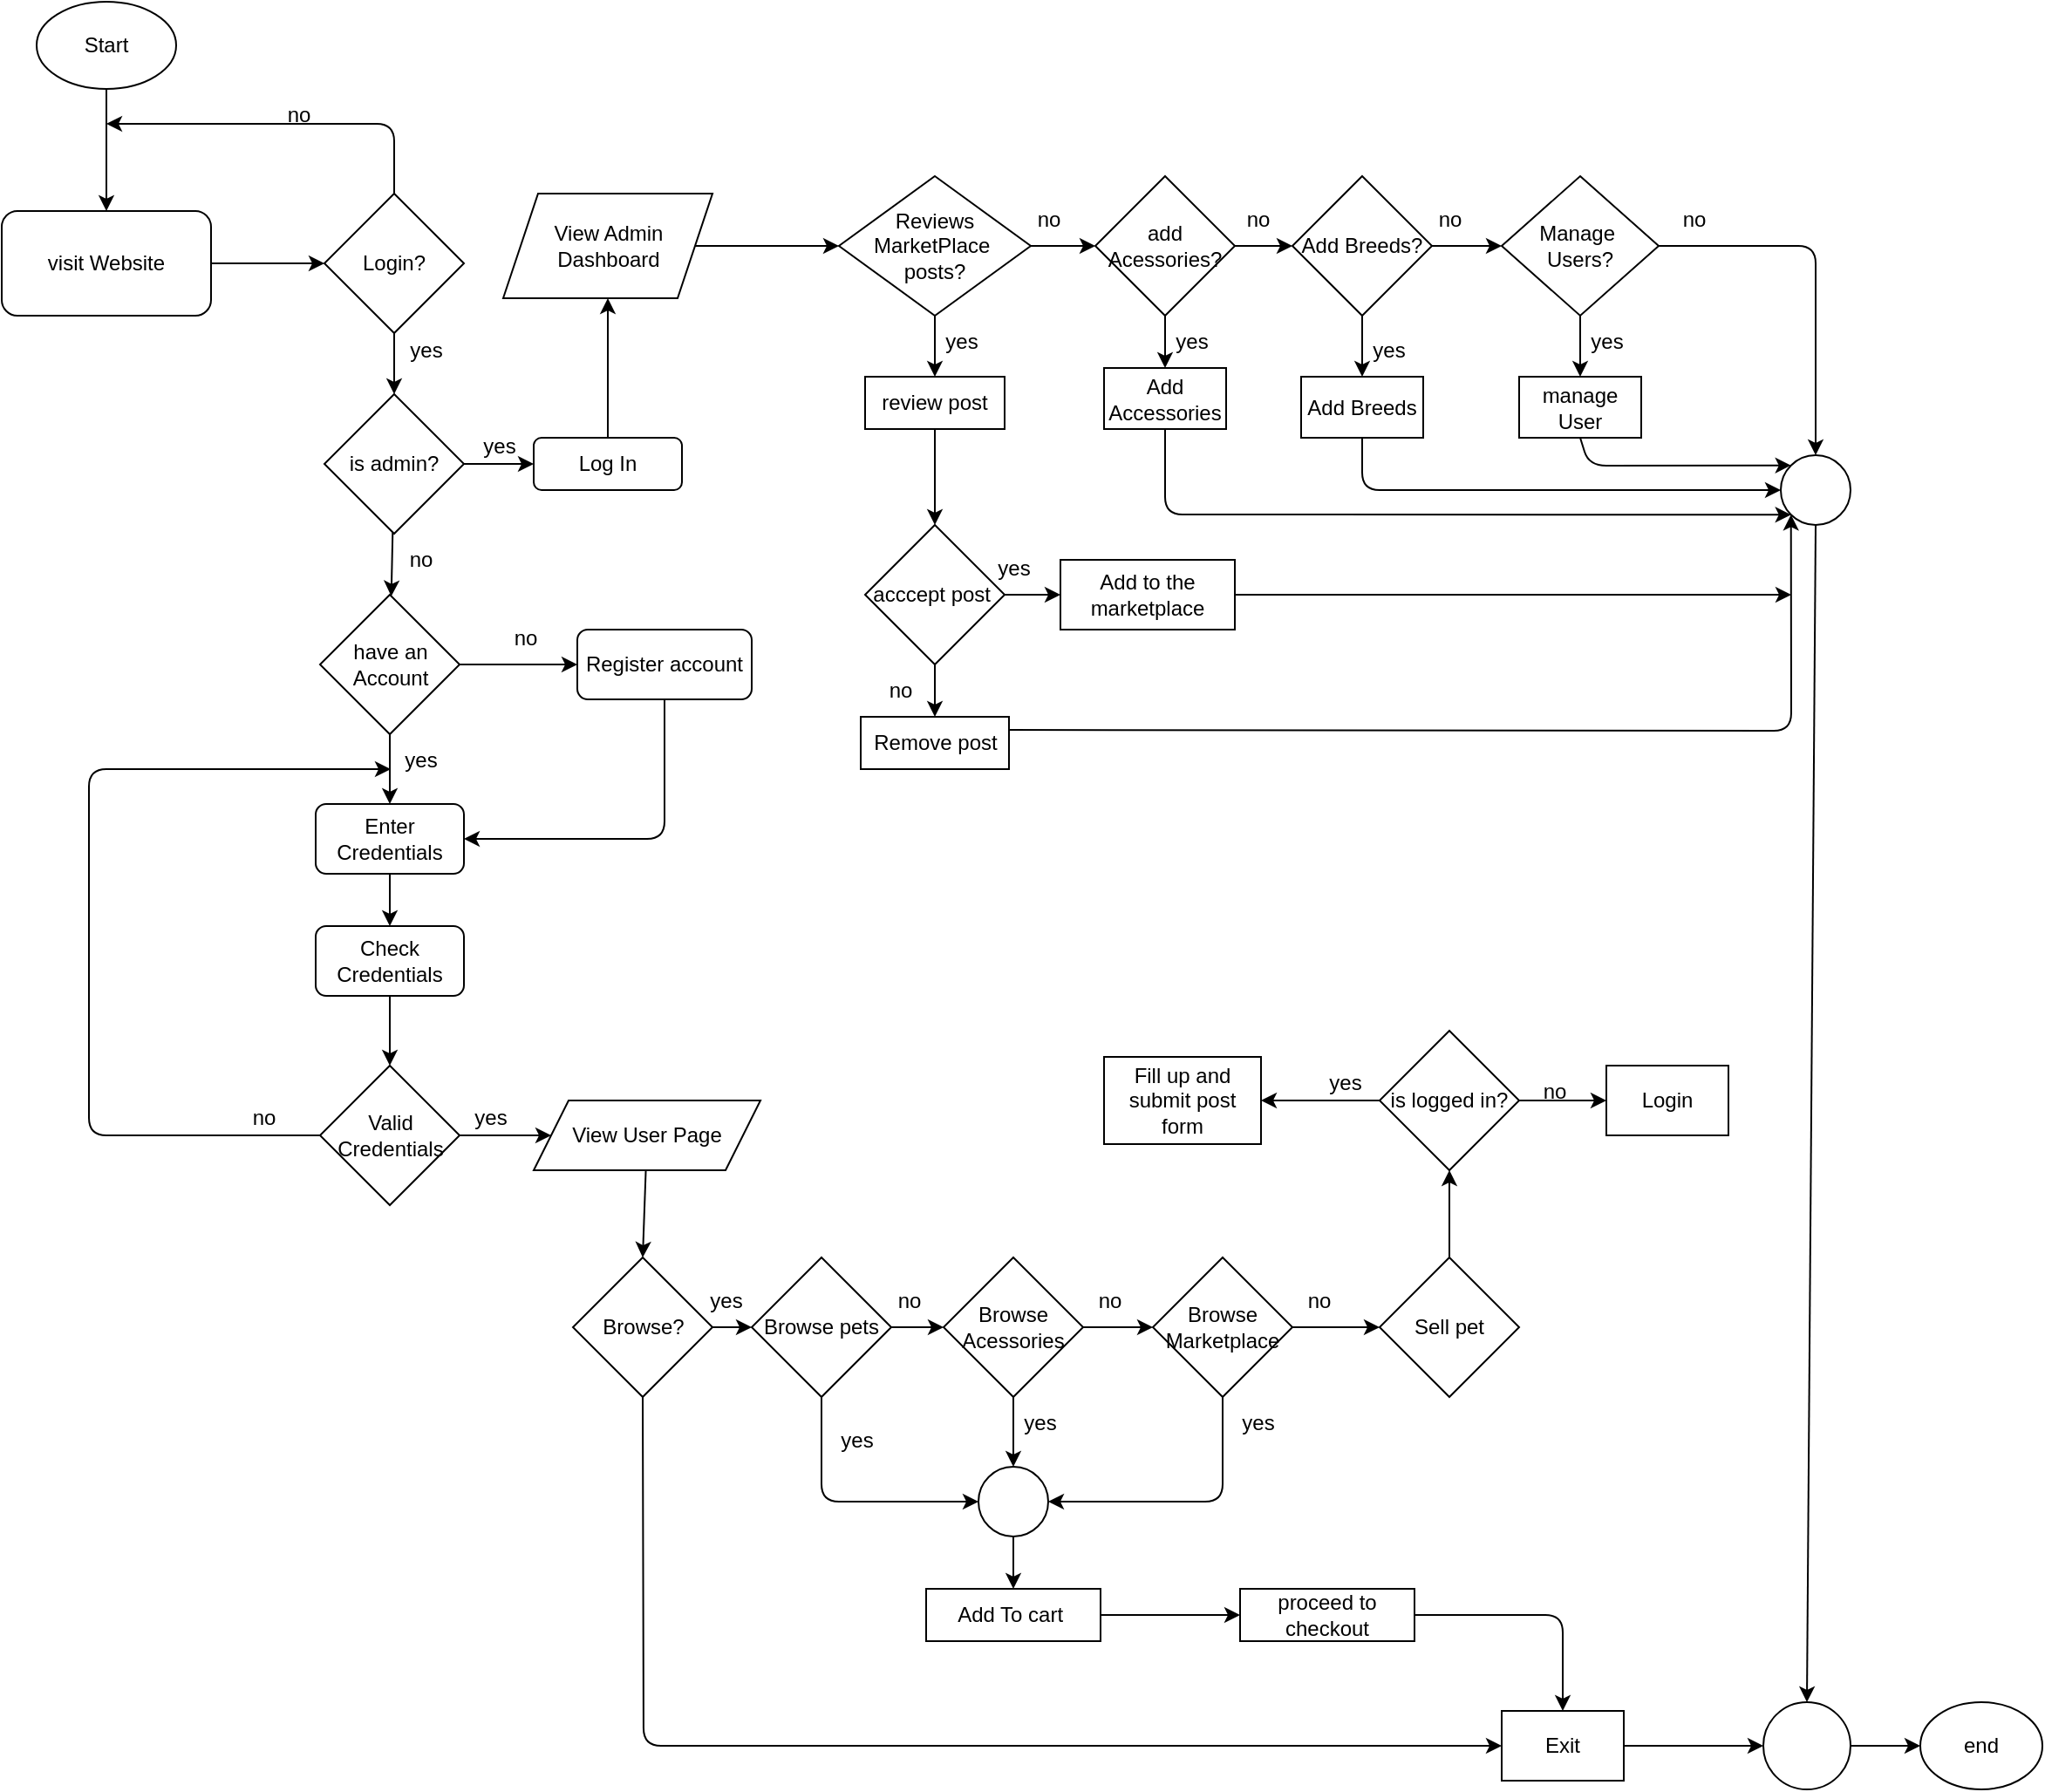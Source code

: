 <mxfile>
    <diagram id="kEAk5E4sueSNhkrZwSpj" name="Page-1">
        <mxGraphModel dx="1428" dy="662" grid="0" gridSize="10" guides="1" tooltips="1" connect="1" arrows="1" fold="1" page="1" pageScale="1" pageWidth="1654" pageHeight="1169" math="0" shadow="0">
            <root>
                <mxCell id="0"/>
                <mxCell id="1" parent="0"/>
                <mxCell id="5" style="edgeStyle=none;html=1;exitX=0.5;exitY=1;exitDx=0;exitDy=0;entryX=0.5;entryY=0;entryDx=0;entryDy=0;" parent="1" source="2" target="4" edge="1">
                    <mxGeometry relative="1" as="geometry"/>
                </mxCell>
                <mxCell id="2" value="Start" style="ellipse;whiteSpace=wrap;html=1;" parent="1" vertex="1">
                    <mxGeometry x="180" y="120" width="80" height="50" as="geometry"/>
                </mxCell>
                <mxCell id="6" style="edgeStyle=none;html=1;exitX=1;exitY=0.5;exitDx=0;exitDy=0;entryX=1;entryY=0.5;entryDx=0;entryDy=0;" parent="1" source="4" target="4" edge="1">
                    <mxGeometry relative="1" as="geometry">
                        <mxPoint x="400" y="270" as="targetPoint"/>
                    </mxGeometry>
                </mxCell>
                <mxCell id="8" style="edgeStyle=none;html=1;exitX=1;exitY=0.5;exitDx=0;exitDy=0;entryX=0;entryY=0.5;entryDx=0;entryDy=0;" parent="1" source="4" target="7" edge="1">
                    <mxGeometry relative="1" as="geometry"/>
                </mxCell>
                <mxCell id="4" value="visit Website" style="rounded=1;whiteSpace=wrap;html=1;" parent="1" vertex="1">
                    <mxGeometry x="160" y="240" width="120" height="60" as="geometry"/>
                </mxCell>
                <mxCell id="9" style="edgeStyle=none;html=1;exitX=0.5;exitY=0;exitDx=0;exitDy=0;" parent="1" source="7" edge="1">
                    <mxGeometry relative="1" as="geometry">
                        <mxPoint x="220" y="190" as="targetPoint"/>
                        <Array as="points">
                            <mxPoint x="385" y="190"/>
                        </Array>
                    </mxGeometry>
                </mxCell>
                <mxCell id="11" value="" style="edgeStyle=none;html=1;" parent="1" source="7" target="10" edge="1">
                    <mxGeometry relative="1" as="geometry"/>
                </mxCell>
                <mxCell id="7" value="Login?" style="rhombus;whiteSpace=wrap;html=1;" parent="1" vertex="1">
                    <mxGeometry x="345" y="230" width="80" height="80" as="geometry"/>
                </mxCell>
                <mxCell id="13" value="" style="edgeStyle=none;html=1;" parent="1" source="10" target="12" edge="1">
                    <mxGeometry relative="1" as="geometry"/>
                </mxCell>
                <mxCell id="18" value="" style="edgeStyle=none;html=1;" parent="1" source="10" target="17" edge="1">
                    <mxGeometry relative="1" as="geometry"/>
                </mxCell>
                <mxCell id="10" value="is admin?" style="rhombus;whiteSpace=wrap;html=1;" parent="1" vertex="1">
                    <mxGeometry x="345" y="345" width="80" height="80" as="geometry"/>
                </mxCell>
                <mxCell id="15" value="" style="edgeStyle=none;html=1;entryX=0.5;entryY=1;entryDx=0;entryDy=0;" parent="1" source="12" target="16" edge="1">
                    <mxGeometry relative="1" as="geometry">
                        <mxPoint x="545" y="290" as="targetPoint"/>
                    </mxGeometry>
                </mxCell>
                <mxCell id="12" value="Log In" style="rounded=1;whiteSpace=wrap;html=1;" parent="1" vertex="1">
                    <mxGeometry x="465" y="370" width="85" height="30" as="geometry"/>
                </mxCell>
                <mxCell id="35" value="" style="edgeStyle=none;html=1;" parent="1" source="16" target="34" edge="1">
                    <mxGeometry relative="1" as="geometry"/>
                </mxCell>
                <mxCell id="16" value="View Admin Dashboard" style="shape=parallelogram;perimeter=parallelogramPerimeter;whiteSpace=wrap;html=1;fixedSize=1;" parent="1" vertex="1">
                    <mxGeometry x="447.5" y="230" width="120" height="60" as="geometry"/>
                </mxCell>
                <mxCell id="20" value="" style="edgeStyle=none;html=1;" parent="1" source="17" target="19" edge="1">
                    <mxGeometry relative="1" as="geometry"/>
                </mxCell>
                <mxCell id="22" value="" style="edgeStyle=none;html=1;" parent="1" source="17" target="21" edge="1">
                    <mxGeometry relative="1" as="geometry"/>
                </mxCell>
                <mxCell id="17" value="have an Account" style="rhombus;whiteSpace=wrap;html=1;" parent="1" vertex="1">
                    <mxGeometry x="342.5" y="460" width="80" height="80" as="geometry"/>
                </mxCell>
                <mxCell id="29" style="edgeStyle=none;html=1;exitX=0.5;exitY=1;exitDx=0;exitDy=0;entryX=1;entryY=0.5;entryDx=0;entryDy=0;" parent="1" source="19" target="21" edge="1">
                    <mxGeometry relative="1" as="geometry">
                        <Array as="points">
                            <mxPoint x="540" y="600"/>
                        </Array>
                    </mxGeometry>
                </mxCell>
                <mxCell id="19" value="Register account" style="rounded=1;whiteSpace=wrap;html=1;" parent="1" vertex="1">
                    <mxGeometry x="490" y="480" width="100" height="40" as="geometry"/>
                </mxCell>
                <mxCell id="24" value="" style="edgeStyle=none;html=1;" parent="1" source="21" target="23" edge="1">
                    <mxGeometry relative="1" as="geometry"/>
                </mxCell>
                <mxCell id="21" value="Enter Credentials" style="rounded=1;whiteSpace=wrap;html=1;" parent="1" vertex="1">
                    <mxGeometry x="340" y="580" width="85" height="40" as="geometry"/>
                </mxCell>
                <mxCell id="26" value="" style="edgeStyle=none;html=1;entryX=0.5;entryY=0;entryDx=0;entryDy=0;" parent="1" source="23" target="27" edge="1">
                    <mxGeometry relative="1" as="geometry">
                        <mxPoint x="382" y="810" as="targetPoint"/>
                    </mxGeometry>
                </mxCell>
                <mxCell id="23" value="Check Credentials" style="rounded=1;whiteSpace=wrap;html=1;" parent="1" vertex="1">
                    <mxGeometry x="340" y="650" width="85" height="40" as="geometry"/>
                </mxCell>
                <mxCell id="28" style="edgeStyle=none;html=1;exitX=0;exitY=0.5;exitDx=0;exitDy=0;" parent="1" source="27" edge="1">
                    <mxGeometry relative="1" as="geometry">
                        <mxPoint x="383" y="560" as="targetPoint"/>
                        <Array as="points">
                            <mxPoint x="210" y="770"/>
                            <mxPoint x="210" y="560"/>
                        </Array>
                    </mxGeometry>
                </mxCell>
                <mxCell id="31" style="edgeStyle=none;html=1;exitX=1;exitY=0.5;exitDx=0;exitDy=0;" parent="1" source="27" target="30" edge="1">
                    <mxGeometry relative="1" as="geometry"/>
                </mxCell>
                <mxCell id="27" value="Valid Credentials" style="rhombus;whiteSpace=wrap;html=1;" parent="1" vertex="1">
                    <mxGeometry x="342.5" y="730" width="80" height="80" as="geometry"/>
                </mxCell>
                <mxCell id="54" value="" style="edgeStyle=none;html=1;entryX=0.5;entryY=0;entryDx=0;entryDy=0;" parent="1" source="30" target="60" edge="1">
                    <mxGeometry relative="1" as="geometry"/>
                </mxCell>
                <mxCell id="30" value="View User Page" style="shape=parallelogram;perimeter=parallelogramPerimeter;whiteSpace=wrap;html=1;fixedSize=1;" parent="1" vertex="1">
                    <mxGeometry x="465" y="750" width="130" height="40" as="geometry"/>
                </mxCell>
                <mxCell id="37" value="" style="edgeStyle=none;html=1;" parent="1" source="34" target="36" edge="1">
                    <mxGeometry relative="1" as="geometry"/>
                </mxCell>
                <mxCell id="39" value="" style="edgeStyle=none;html=1;" parent="1" source="34" target="38" edge="1">
                    <mxGeometry relative="1" as="geometry"/>
                </mxCell>
                <mxCell id="34" value="&lt;span style=&quot;color: rgb(0, 0, 0);&quot;&gt;Reviews MarketPlace&amp;nbsp;&lt;/span&gt;&lt;br&gt;&lt;span style=&quot;color: rgb(0, 0, 0);&quot;&gt;posts?&lt;/span&gt;" style="rhombus;whiteSpace=wrap;html=1;" parent="1" vertex="1">
                    <mxGeometry x="640" y="220" width="110" height="80" as="geometry"/>
                </mxCell>
                <mxCell id="75" style="edgeStyle=none;html=1;exitX=0.5;exitY=1;exitDx=0;exitDy=0;entryX=0.5;entryY=0;entryDx=0;entryDy=0;" parent="1" source="36" target="74" edge="1">
                    <mxGeometry relative="1" as="geometry"/>
                </mxCell>
                <mxCell id="36" value="review post" style="whiteSpace=wrap;html=1;" parent="1" vertex="1">
                    <mxGeometry x="655" y="335" width="80" height="30" as="geometry"/>
                </mxCell>
                <mxCell id="43" value="" style="edgeStyle=none;html=1;" parent="1" source="38" target="42" edge="1">
                    <mxGeometry relative="1" as="geometry"/>
                </mxCell>
                <mxCell id="45" value="" style="edgeStyle=none;html=1;" parent="1" source="38" target="44" edge="1">
                    <mxGeometry relative="1" as="geometry"/>
                </mxCell>
                <mxCell id="38" value="add Acessories?" style="rhombus;whiteSpace=wrap;html=1;" parent="1" vertex="1">
                    <mxGeometry x="787" y="220" width="80" height="80" as="geometry"/>
                </mxCell>
                <mxCell id="99" style="edgeStyle=none;html=1;exitX=0.5;exitY=1;exitDx=0;exitDy=0;entryX=1;entryY=1;entryDx=0;entryDy=0;" parent="1" source="42" target="94" edge="1">
                    <mxGeometry relative="1" as="geometry">
                        <Array as="points">
                            <mxPoint x="827" y="414"/>
                        </Array>
                    </mxGeometry>
                </mxCell>
                <mxCell id="42" value="Add Accessories" style="whiteSpace=wrap;html=1;" parent="1" vertex="1">
                    <mxGeometry x="792" y="330" width="70" height="35" as="geometry"/>
                </mxCell>
                <mxCell id="47" style="edgeStyle=none;html=1;exitX=0.5;exitY=1;exitDx=0;exitDy=0;entryX=0.5;entryY=0;entryDx=0;entryDy=0;" parent="1" source="44" target="46" edge="1">
                    <mxGeometry relative="1" as="geometry"/>
                </mxCell>
                <mxCell id="49" value="" style="edgeStyle=none;html=1;" parent="1" source="44" target="48" edge="1">
                    <mxGeometry relative="1" as="geometry"/>
                </mxCell>
                <mxCell id="44" value="Add Breeds?" style="rhombus;whiteSpace=wrap;html=1;" parent="1" vertex="1">
                    <mxGeometry x="900" y="220" width="80" height="80" as="geometry"/>
                </mxCell>
                <mxCell id="98" style="edgeStyle=none;html=1;exitX=0.5;exitY=1;exitDx=0;exitDy=0;entryX=0.5;entryY=1;entryDx=0;entryDy=0;" parent="1" source="46" target="94" edge="1">
                    <mxGeometry relative="1" as="geometry">
                        <Array as="points">
                            <mxPoint x="940" y="400"/>
                        </Array>
                    </mxGeometry>
                </mxCell>
                <mxCell id="46" value="Add Breeds" style="whiteSpace=wrap;html=1;" parent="1" vertex="1">
                    <mxGeometry x="905" y="335" width="70" height="35" as="geometry"/>
                </mxCell>
                <mxCell id="51" style="edgeStyle=none;html=1;exitX=0.5;exitY=1;exitDx=0;exitDy=0;entryX=0.5;entryY=0;entryDx=0;entryDy=0;" parent="1" source="48" target="50" edge="1">
                    <mxGeometry relative="1" as="geometry"/>
                </mxCell>
                <mxCell id="52" style="edgeStyle=none;html=1;exitX=1;exitY=0.5;exitDx=0;exitDy=0;entryX=0;entryY=0.5;entryDx=0;entryDy=0;" parent="1" source="48" target="94" edge="1">
                    <mxGeometry relative="1" as="geometry">
                        <mxPoint x="1200" y="380" as="targetPoint"/>
                        <Array as="points">
                            <mxPoint x="1200" y="260"/>
                        </Array>
                    </mxGeometry>
                </mxCell>
                <mxCell id="48" value="Manage&amp;nbsp;&lt;div&gt;Users?&lt;/div&gt;" style="rhombus;whiteSpace=wrap;html=1;" parent="1" vertex="1">
                    <mxGeometry x="1020" y="220" width="90" height="80" as="geometry"/>
                </mxCell>
                <mxCell id="95" style="edgeStyle=none;html=1;exitX=0.5;exitY=1;exitDx=0;exitDy=0;entryX=0;entryY=1;entryDx=0;entryDy=0;" parent="1" source="50" target="94" edge="1">
                    <mxGeometry relative="1" as="geometry">
                        <Array as="points">
                            <mxPoint x="1070" y="386"/>
                        </Array>
                    </mxGeometry>
                </mxCell>
                <mxCell id="50" value="manage User" style="whiteSpace=wrap;html=1;" parent="1" vertex="1">
                    <mxGeometry x="1030" y="335" width="70" height="35" as="geometry"/>
                </mxCell>
                <mxCell id="57" value="" style="edgeStyle=none;html=1;" parent="1" source="53" target="56" edge="1">
                    <mxGeometry relative="1" as="geometry"/>
                </mxCell>
                <mxCell id="80" style="edgeStyle=none;html=1;exitX=0.5;exitY=1;exitDx=0;exitDy=0;entryX=0;entryY=0.5;entryDx=0;entryDy=0;entryPerimeter=0;" parent="1" source="53" target="84" edge="1">
                    <mxGeometry relative="1" as="geometry">
                        <mxPoint x="630" y="980" as="targetPoint"/>
                        <Array as="points">
                            <mxPoint x="630" y="980"/>
                        </Array>
                    </mxGeometry>
                </mxCell>
                <mxCell id="53" value="Browse pets" style="rhombus;whiteSpace=wrap;html=1;" parent="1" vertex="1">
                    <mxGeometry x="590" y="840" width="80" height="80" as="geometry"/>
                </mxCell>
                <mxCell id="59" value="" style="edgeStyle=none;html=1;" parent="1" source="56" target="58" edge="1">
                    <mxGeometry relative="1" as="geometry"/>
                </mxCell>
                <mxCell id="81" style="edgeStyle=none;html=1;exitX=0.5;exitY=1;exitDx=0;exitDy=0;" parent="1" source="56" target="84" edge="1">
                    <mxGeometry relative="1" as="geometry">
                        <mxPoint x="740" y="980" as="targetPoint"/>
                    </mxGeometry>
                </mxCell>
                <mxCell id="56" value="Browse&lt;br&gt;Acessories" style="rhombus;whiteSpace=wrap;html=1;" parent="1" vertex="1">
                    <mxGeometry x="700" y="840" width="80" height="80" as="geometry"/>
                </mxCell>
                <mxCell id="64" value="" style="edgeStyle=none;html=1;" parent="1" source="58" target="63" edge="1">
                    <mxGeometry relative="1" as="geometry"/>
                </mxCell>
                <mxCell id="82" style="edgeStyle=none;html=1;exitX=0.5;exitY=1;exitDx=0;exitDy=0;entryX=1;entryY=0.5;entryDx=0;entryDy=0;" parent="1" source="58" target="84" edge="1">
                    <mxGeometry relative="1" as="geometry">
                        <mxPoint x="860" y="980" as="targetPoint"/>
                        <Array as="points">
                            <mxPoint x="860" y="980"/>
                        </Array>
                    </mxGeometry>
                </mxCell>
                <mxCell id="58" value="Browse&lt;br&gt;Marketplace" style="rhombus;whiteSpace=wrap;html=1;" parent="1" vertex="1">
                    <mxGeometry x="820" y="840" width="80" height="80" as="geometry"/>
                </mxCell>
                <mxCell id="61" style="edgeStyle=none;html=1;exitX=1;exitY=0.5;exitDx=0;exitDy=0;entryX=0;entryY=0.5;entryDx=0;entryDy=0;" parent="1" source="60" target="53" edge="1">
                    <mxGeometry relative="1" as="geometry"/>
                </mxCell>
                <mxCell id="89" style="edgeStyle=none;html=1;exitX=0.5;exitY=1;exitDx=0;exitDy=0;entryX=0;entryY=0.5;entryDx=0;entryDy=0;" parent="1" source="60" target="90" edge="1">
                    <mxGeometry relative="1" as="geometry">
                        <mxPoint x="650" y="1120" as="targetPoint"/>
                        <Array as="points">
                            <mxPoint x="528" y="1120"/>
                        </Array>
                    </mxGeometry>
                </mxCell>
                <mxCell id="60" value="Browse?" style="rhombus;whiteSpace=wrap;html=1;" parent="1" vertex="1">
                    <mxGeometry x="487.5" y="840" width="80" height="80" as="geometry"/>
                </mxCell>
                <mxCell id="66" value="" style="edgeStyle=none;html=1;" parent="1" source="63" target="65" edge="1">
                    <mxGeometry relative="1" as="geometry"/>
                </mxCell>
                <mxCell id="63" value="Sell pet" style="rhombus;whiteSpace=wrap;html=1;" parent="1" vertex="1">
                    <mxGeometry x="950" y="840" width="80" height="80" as="geometry"/>
                </mxCell>
                <mxCell id="68" value="" style="edgeStyle=none;html=1;entryX=1;entryY=0.5;entryDx=0;entryDy=0;" parent="1" source="65" target="83" edge="1">
                    <mxGeometry relative="1" as="geometry">
                        <mxPoint x="900" y="750" as="targetPoint"/>
                    </mxGeometry>
                </mxCell>
                <mxCell id="70" value="" style="edgeStyle=none;html=1;entryX=0;entryY=0.5;entryDx=0;entryDy=0;" parent="1" source="65" target="71" edge="1">
                    <mxGeometry relative="1" as="geometry">
                        <mxPoint x="1110" y="750" as="targetPoint"/>
                    </mxGeometry>
                </mxCell>
                <mxCell id="65" value="is logged in?" style="rhombus;whiteSpace=wrap;html=1;" parent="1" vertex="1">
                    <mxGeometry x="950" y="710" width="80" height="80" as="geometry"/>
                </mxCell>
                <mxCell id="71" value="Login" style="rounded=0;whiteSpace=wrap;html=1;" parent="1" vertex="1">
                    <mxGeometry x="1080" y="730" width="70" height="40" as="geometry"/>
                </mxCell>
                <mxCell id="77" value="" style="edgeStyle=none;html=1;" parent="1" source="74" target="76" edge="1">
                    <mxGeometry relative="1" as="geometry"/>
                </mxCell>
                <mxCell id="79" value="" style="edgeStyle=none;html=1;" parent="1" source="74" target="78" edge="1">
                    <mxGeometry relative="1" as="geometry"/>
                </mxCell>
                <mxCell id="74" value="acccept post&amp;nbsp;" style="rhombus;whiteSpace=wrap;html=1;" parent="1" vertex="1">
                    <mxGeometry x="655" y="420" width="80" height="80" as="geometry"/>
                </mxCell>
                <mxCell id="100" style="edgeStyle=none;html=1;exitX=1;exitY=0.25;exitDx=0;exitDy=0;entryX=1;entryY=1;entryDx=0;entryDy=0;" parent="1" source="76" target="94" edge="1">
                    <mxGeometry relative="1" as="geometry">
                        <Array as="points">
                            <mxPoint x="1186" y="538"/>
                        </Array>
                    </mxGeometry>
                </mxCell>
                <mxCell id="76" value="Remove post" style="whiteSpace=wrap;html=1;" parent="1" vertex="1">
                    <mxGeometry x="652.5" y="530" width="85" height="30" as="geometry"/>
                </mxCell>
                <mxCell id="101" style="edgeStyle=none;html=1;exitX=1;exitY=0.5;exitDx=0;exitDy=0;" parent="1" source="78" edge="1">
                    <mxGeometry relative="1" as="geometry">
                        <mxPoint x="1186" y="460" as="targetPoint"/>
                    </mxGeometry>
                </mxCell>
                <mxCell id="78" value="Add to the marketplace" style="whiteSpace=wrap;html=1;" parent="1" vertex="1">
                    <mxGeometry x="767" y="440" width="100" height="40" as="geometry"/>
                </mxCell>
                <mxCell id="83" value="Fill up and submit post form" style="rounded=0;whiteSpace=wrap;html=1;" parent="1" vertex="1">
                    <mxGeometry x="792" y="725" width="90" height="50" as="geometry"/>
                </mxCell>
                <mxCell id="86" value="" style="edgeStyle=none;html=1;" parent="1" source="84" target="85" edge="1">
                    <mxGeometry relative="1" as="geometry"/>
                </mxCell>
                <mxCell id="84" value="" style="ellipse;whiteSpace=wrap;html=1;aspect=fixed;" parent="1" vertex="1">
                    <mxGeometry x="720" y="960" width="40" height="40" as="geometry"/>
                </mxCell>
                <mxCell id="88" value="" style="edgeStyle=none;html=1;" parent="1" source="85" target="87" edge="1">
                    <mxGeometry relative="1" as="geometry"/>
                </mxCell>
                <mxCell id="85" value="Add To cart&amp;nbsp;" style="whiteSpace=wrap;html=1;" parent="1" vertex="1">
                    <mxGeometry x="690" y="1030" width="100" height="30" as="geometry"/>
                </mxCell>
                <mxCell id="91" style="edgeStyle=none;html=1;exitX=1;exitY=0.5;exitDx=0;exitDy=0;entryX=0.5;entryY=0;entryDx=0;entryDy=0;" parent="1" source="87" target="90" edge="1">
                    <mxGeometry relative="1" as="geometry">
                        <Array as="points">
                            <mxPoint x="1055" y="1045"/>
                        </Array>
                    </mxGeometry>
                </mxCell>
                <mxCell id="87" value="proceed to checkout" style="whiteSpace=wrap;html=1;" parent="1" vertex="1">
                    <mxGeometry x="870" y="1030" width="100" height="30" as="geometry"/>
                </mxCell>
                <mxCell id="92" style="edgeStyle=none;html=1;exitX=1;exitY=0.5;exitDx=0;exitDy=0;" parent="1" source="90" target="93" edge="1">
                    <mxGeometry relative="1" as="geometry">
                        <mxPoint x="1140" y="1119.571" as="targetPoint"/>
                    </mxGeometry>
                </mxCell>
                <mxCell id="90" value="Exit" style="rounded=0;whiteSpace=wrap;html=1;" parent="1" vertex="1">
                    <mxGeometry x="1020" y="1100" width="70" height="40" as="geometry"/>
                </mxCell>
                <mxCell id="103" style="edgeStyle=none;html=1;exitX=1;exitY=0.5;exitDx=0;exitDy=0;entryX=0;entryY=0.5;entryDx=0;entryDy=0;" parent="1" source="93" target="104" edge="1">
                    <mxGeometry relative="1" as="geometry">
                        <mxPoint x="1250" y="1120.412" as="targetPoint"/>
                    </mxGeometry>
                </mxCell>
                <mxCell id="93" value="" style="ellipse;whiteSpace=wrap;html=1;aspect=fixed;" parent="1" vertex="1">
                    <mxGeometry x="1170" y="1095" width="50" height="50" as="geometry"/>
                </mxCell>
                <mxCell id="102" style="edgeStyle=none;html=1;exitX=1;exitY=0.5;exitDx=0;exitDy=0;entryX=0.5;entryY=0;entryDx=0;entryDy=0;" parent="1" source="94" target="93" edge="1">
                    <mxGeometry relative="1" as="geometry">
                        <mxPoint x="1200.294" y="640" as="targetPoint"/>
                    </mxGeometry>
                </mxCell>
                <mxCell id="94" value="" style="ellipse;whiteSpace=wrap;html=1;aspect=fixed;direction=south;" parent="1" vertex="1">
                    <mxGeometry x="1180" y="380" width="40" height="40" as="geometry"/>
                </mxCell>
                <mxCell id="104" value="end" style="ellipse;whiteSpace=wrap;html=1;" parent="1" vertex="1">
                    <mxGeometry x="1260" y="1095" width="70" height="50" as="geometry"/>
                </mxCell>
                <mxCell id="106" value="yes" style="text;html=1;align=center;verticalAlign=middle;resizable=0;points=[];autosize=1;strokeColor=none;fillColor=none;" vertex="1" parent="1">
                    <mxGeometry x="382.5" y="305" width="40" height="30" as="geometry"/>
                </mxCell>
                <mxCell id="107" value="no" style="text;html=1;align=center;verticalAlign=middle;resizable=0;points=[];autosize=1;strokeColor=none;fillColor=none;" vertex="1" parent="1">
                    <mxGeometry x="310" y="170" width="40" height="30" as="geometry"/>
                </mxCell>
                <mxCell id="108" value="yes" style="text;html=1;align=center;verticalAlign=middle;resizable=0;points=[];autosize=1;strokeColor=none;fillColor=none;" vertex="1" parent="1">
                    <mxGeometry x="425" y="360" width="40" height="30" as="geometry"/>
                </mxCell>
                <mxCell id="110" value="yes" style="text;html=1;align=center;verticalAlign=middle;resizable=0;points=[];autosize=1;strokeColor=none;fillColor=none;" vertex="1" parent="1">
                    <mxGeometry x="690" y="300" width="40" height="30" as="geometry"/>
                </mxCell>
                <mxCell id="111" value="yes" style="text;html=1;align=center;verticalAlign=middle;resizable=0;points=[];autosize=1;strokeColor=none;fillColor=none;" vertex="1" parent="1">
                    <mxGeometry x="822" y="300" width="40" height="30" as="geometry"/>
                </mxCell>
                <mxCell id="112" value="yes" style="text;html=1;align=center;verticalAlign=middle;resizable=0;points=[];autosize=1;strokeColor=none;fillColor=none;" vertex="1" parent="1">
                    <mxGeometry x="935" y="305" width="40" height="30" as="geometry"/>
                </mxCell>
                <mxCell id="113" value="yes" style="text;html=1;align=center;verticalAlign=middle;resizable=0;points=[];autosize=1;strokeColor=none;fillColor=none;" vertex="1" parent="1">
                    <mxGeometry x="1060" y="300" width="40" height="30" as="geometry"/>
                </mxCell>
                <mxCell id="114" value="no" style="text;html=1;align=center;verticalAlign=middle;resizable=0;points=[];autosize=1;strokeColor=none;fillColor=none;" vertex="1" parent="1">
                    <mxGeometry x="740" y="230" width="40" height="30" as="geometry"/>
                </mxCell>
                <mxCell id="115" value="no" style="text;html=1;align=center;verticalAlign=middle;resizable=0;points=[];autosize=1;strokeColor=none;fillColor=none;" vertex="1" parent="1">
                    <mxGeometry x="860" y="230" width="40" height="30" as="geometry"/>
                </mxCell>
                <mxCell id="116" value="no" style="text;html=1;align=center;verticalAlign=middle;resizable=0;points=[];autosize=1;strokeColor=none;fillColor=none;" vertex="1" parent="1">
                    <mxGeometry x="970" y="230" width="40" height="30" as="geometry"/>
                </mxCell>
                <mxCell id="117" value="no" style="text;html=1;align=center;verticalAlign=middle;resizable=0;points=[];autosize=1;strokeColor=none;fillColor=none;" vertex="1" parent="1">
                    <mxGeometry x="1110" y="230" width="40" height="30" as="geometry"/>
                </mxCell>
                <mxCell id="118" value="yes" style="text;html=1;align=center;verticalAlign=middle;resizable=0;points=[];autosize=1;strokeColor=none;fillColor=none;" vertex="1" parent="1">
                    <mxGeometry x="720" y="430" width="40" height="30" as="geometry"/>
                </mxCell>
                <mxCell id="119" value="no" style="text;html=1;align=center;verticalAlign=middle;resizable=0;points=[];autosize=1;strokeColor=none;fillColor=none;" vertex="1" parent="1">
                    <mxGeometry x="655" y="500" width="40" height="30" as="geometry"/>
                </mxCell>
                <mxCell id="120" value="no" style="text;html=1;align=center;verticalAlign=middle;resizable=0;points=[];autosize=1;strokeColor=none;fillColor=none;" vertex="1" parent="1">
                    <mxGeometry x="380" y="425" width="40" height="30" as="geometry"/>
                </mxCell>
                <mxCell id="121" value="yes" style="text;html=1;align=center;verticalAlign=middle;resizable=0;points=[];autosize=1;strokeColor=none;fillColor=none;" vertex="1" parent="1">
                    <mxGeometry x="380" y="540" width="40" height="30" as="geometry"/>
                </mxCell>
                <mxCell id="122" value="no" style="text;html=1;align=center;verticalAlign=middle;resizable=0;points=[];autosize=1;strokeColor=none;fillColor=none;" vertex="1" parent="1">
                    <mxGeometry x="440" y="470" width="40" height="30" as="geometry"/>
                </mxCell>
                <mxCell id="123" value="yes" style="text;html=1;align=center;verticalAlign=middle;resizable=0;points=[];autosize=1;strokeColor=none;fillColor=none;" vertex="1" parent="1">
                    <mxGeometry x="420" y="745" width="40" height="30" as="geometry"/>
                </mxCell>
                <mxCell id="124" value="no" style="text;html=1;align=center;verticalAlign=middle;resizable=0;points=[];autosize=1;strokeColor=none;fillColor=none;" vertex="1" parent="1">
                    <mxGeometry x="290" y="745" width="40" height="30" as="geometry"/>
                </mxCell>
                <mxCell id="125" value="yes" style="text;html=1;align=center;verticalAlign=middle;resizable=0;points=[];autosize=1;strokeColor=none;fillColor=none;" vertex="1" parent="1">
                    <mxGeometry x="555" y="850" width="40" height="30" as="geometry"/>
                </mxCell>
                <mxCell id="126" value="yes" style="text;html=1;align=center;verticalAlign=middle;resizable=0;points=[];autosize=1;strokeColor=none;fillColor=none;" vertex="1" parent="1">
                    <mxGeometry x="735" y="920" width="40" height="30" as="geometry"/>
                </mxCell>
                <mxCell id="127" value="yes" style="text;html=1;align=center;verticalAlign=middle;resizable=0;points=[];autosize=1;strokeColor=none;fillColor=none;" vertex="1" parent="1">
                    <mxGeometry x="860" y="920" width="40" height="30" as="geometry"/>
                </mxCell>
                <mxCell id="128" value="yes" style="text;html=1;align=center;verticalAlign=middle;resizable=0;points=[];autosize=1;strokeColor=none;fillColor=none;" vertex="1" parent="1">
                    <mxGeometry x="630" y="930" width="40" height="30" as="geometry"/>
                </mxCell>
                <mxCell id="129" value="no" style="text;html=1;align=center;verticalAlign=middle;resizable=0;points=[];autosize=1;strokeColor=none;fillColor=none;" vertex="1" parent="1">
                    <mxGeometry x="660" y="850" width="40" height="30" as="geometry"/>
                </mxCell>
                <mxCell id="130" value="no" style="text;html=1;align=center;verticalAlign=middle;resizable=0;points=[];autosize=1;strokeColor=none;fillColor=none;" vertex="1" parent="1">
                    <mxGeometry x="775" y="850" width="40" height="30" as="geometry"/>
                </mxCell>
                <mxCell id="131" value="no" style="text;html=1;align=center;verticalAlign=middle;resizable=0;points=[];autosize=1;strokeColor=none;fillColor=none;" vertex="1" parent="1">
                    <mxGeometry x="895" y="850" width="40" height="30" as="geometry"/>
                </mxCell>
                <mxCell id="132" value="yes" style="text;html=1;align=center;verticalAlign=middle;resizable=0;points=[];autosize=1;strokeColor=none;fillColor=none;" vertex="1" parent="1">
                    <mxGeometry x="910" y="725" width="40" height="30" as="geometry"/>
                </mxCell>
                <mxCell id="133" value="no" style="text;html=1;align=center;verticalAlign=middle;resizable=0;points=[];autosize=1;strokeColor=none;fillColor=none;" vertex="1" parent="1">
                    <mxGeometry x="1030" y="730" width="40" height="30" as="geometry"/>
                </mxCell>
            </root>
        </mxGraphModel>
    </diagram>
</mxfile>